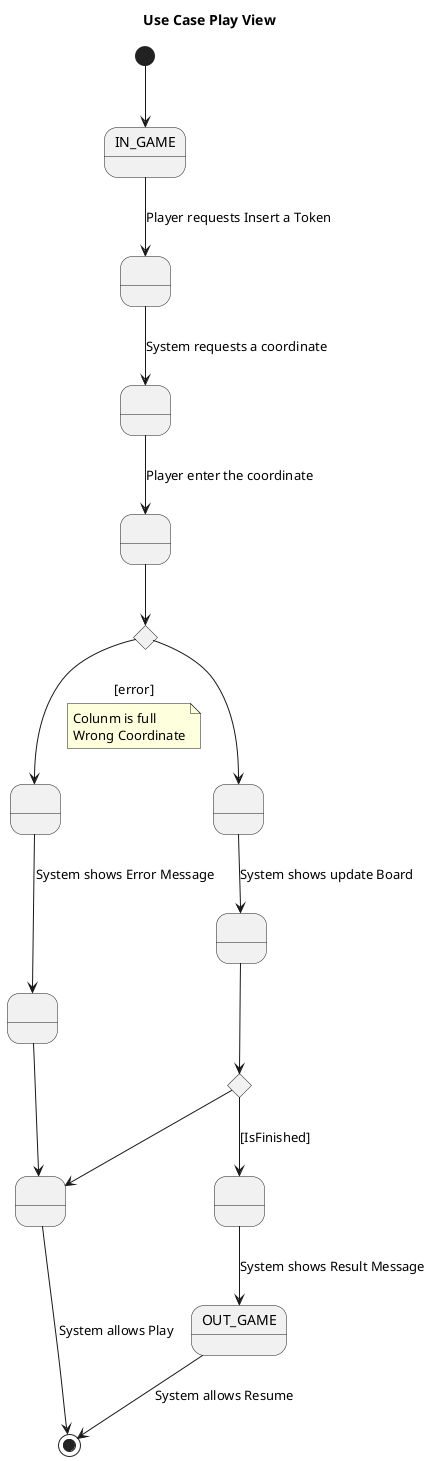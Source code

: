 @startuml UseCasePlayView
title Use Case Play View

state IN_GAME
state OUT_GAME
state A as " "
state B as " "
state C as " "
state D as " "
state E as " "
state F as " "
state G as " "
state H as " "
state I as " "
state if1 <<choice>>
state if2 <<choice>>

[*] --> IN_GAME
IN_GAME --> A : Player requests Insert a Token
A --> B : System requests a coordinate
B --> C : Player enter the coordinate
C --> if1
    if1 --> D : [error]
    note on link
        Colunm is full
        Wrong Coordinate
    endnote
    D --> E : System shows Error Message
    E --> F 
    F --> [*] : System allows Play
if1 --> G 
G --> H : System shows update Board
H --> if2
    if2 --> F

if2 --> I : [IsFinished]
I --> OUT_GAME : System shows Result Message
OUT_GAME --> [*] : System allows Resume
@enduml